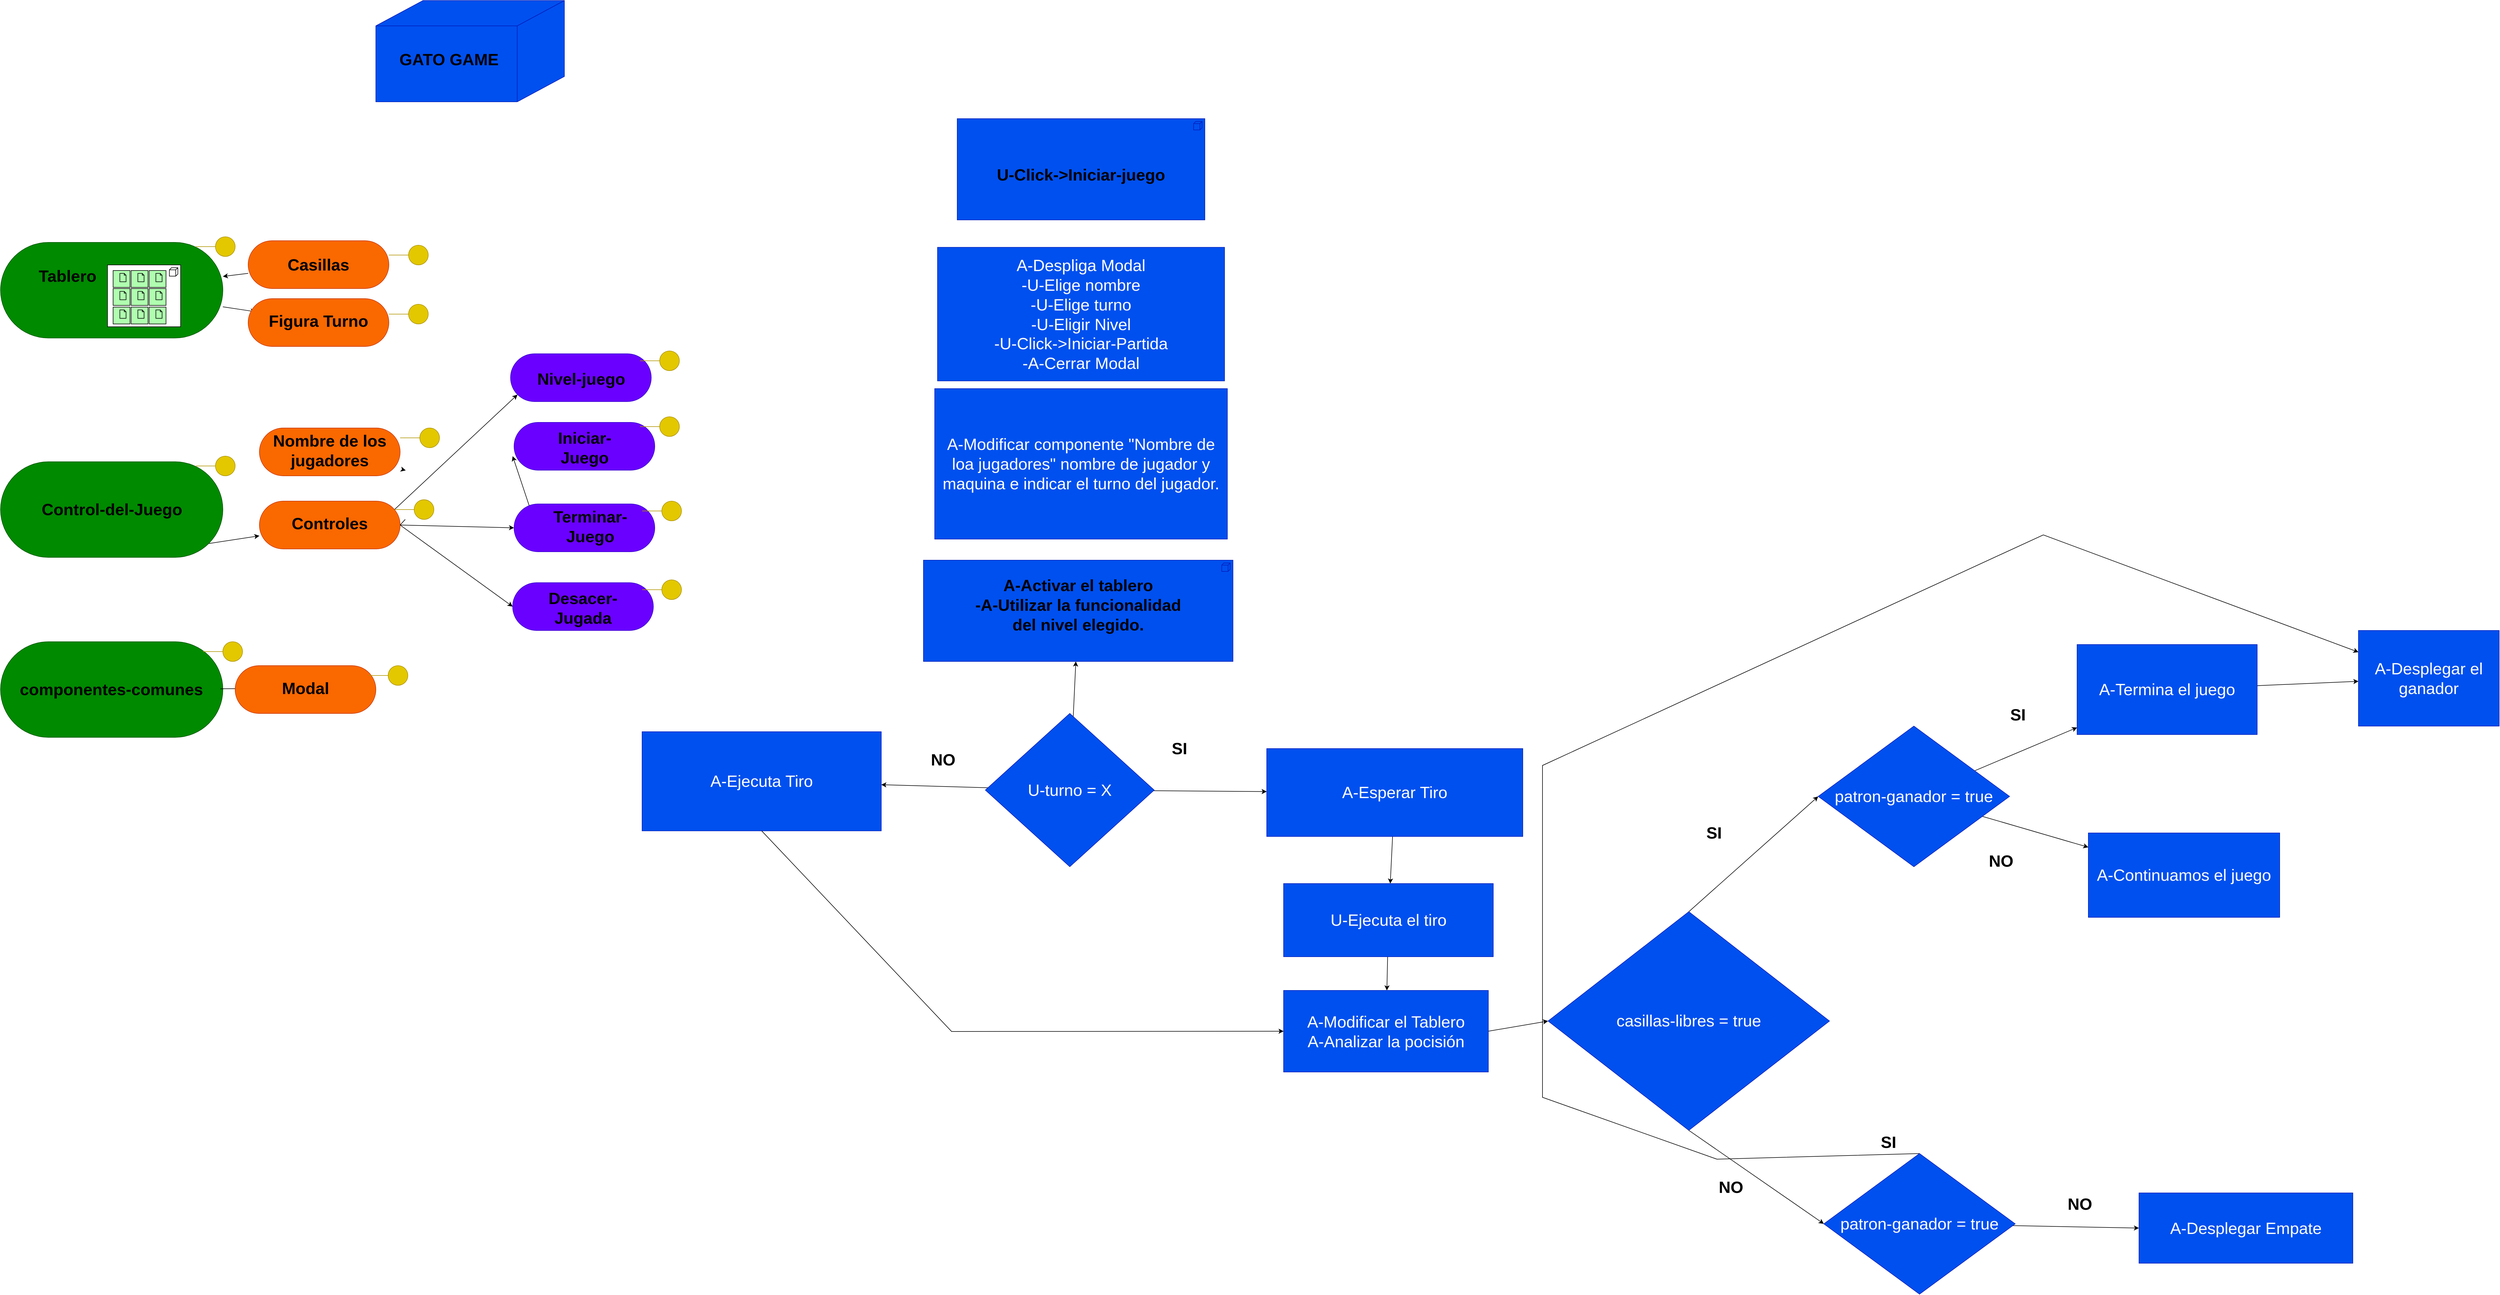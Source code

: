 <mxfile version="20.8.16" type="device"><diagram name="Page-1" id="kpZMhV1ErRYoOqimjvhs"><mxGraphModel dx="6760" dy="3650" grid="1" gridSize="10" guides="1" tooltips="1" connect="1" arrows="1" fold="1" page="1" pageScale="1" pageWidth="850" pageHeight="1100" math="0" shadow="0"><root><mxCell id="0"/><mxCell id="1" parent="0"/><mxCell id="Q_qneyo2_AJ4luZpvUrM-1" value="" style="html=1;outlineConnect=0;whiteSpace=wrap;fillColor=#0050ef;shape=mxgraph.archimate3.node;fontColor=#ffffff;strokeColor=#001DBC;" vertex="1" parent="1"><mxGeometry x="696.88" y="70" width="335" height="180" as="geometry"/></mxCell><mxCell id="Q_qneyo2_AJ4luZpvUrM-2" value="&lt;b&gt;GATO GAME&lt;/b&gt;" style="text;html=1;strokeColor=none;fillColor=none;align=center;verticalAlign=middle;whiteSpace=wrap;rounded=0;fontSize=29;" vertex="1" parent="1"><mxGeometry x="706.88" y="130" width="240" height="90" as="geometry"/></mxCell><mxCell id="Q_qneyo2_AJ4luZpvUrM-47" value="" style="edgeStyle=none;rounded=0;orthogonalLoop=1;jettySize=auto;html=1;fontSize=29;" edge="1" parent="1" source="Q_qneyo2_AJ4luZpvUrM-3" target="Q_qneyo2_AJ4luZpvUrM-28"><mxGeometry relative="1" as="geometry"/></mxCell><mxCell id="Q_qneyo2_AJ4luZpvUrM-3" value="" style="html=1;outlineConnect=0;whiteSpace=wrap;fillColor=#008a00;shape=mxgraph.archimate3.service;fontSize=29;fontColor=#ffffff;strokeColor=#005700;" vertex="1" parent="1"><mxGeometry x="30" y="500" width="395" height="170" as="geometry"/></mxCell><mxCell id="Q_qneyo2_AJ4luZpvUrM-4" value="&lt;b&gt;Tablero&lt;/b&gt;" style="text;html=1;strokeColor=none;fillColor=none;align=center;verticalAlign=middle;whiteSpace=wrap;rounded=0;fontSize=29;" vertex="1" parent="1"><mxGeometry x="60" y="520" width="177.5" height="80" as="geometry"/></mxCell><mxCell id="Q_qneyo2_AJ4luZpvUrM-5" value="" style="html=1;outlineConnect=0;whiteSpace=wrap;shape=mxgraph.archimate3.application;appType=node;archiType=square;fontSize=29;" vertex="1" parent="1"><mxGeometry x="220" y="540" width="130" height="110" as="geometry"/></mxCell><mxCell id="Q_qneyo2_AJ4luZpvUrM-6" value="" style="html=1;outlineConnect=0;whiteSpace=wrap;fillColor=#AFFFAF;shape=mxgraph.archimate3.application;appType=artifact;archiType=square;fontSize=29;" vertex="1" parent="1"><mxGeometry x="230" y="550" width="30" height="30" as="geometry"/></mxCell><mxCell id="Q_qneyo2_AJ4luZpvUrM-7" value="" style="html=1;outlineConnect=0;whiteSpace=wrap;fillColor=#AFFFAF;shape=mxgraph.archimate3.application;appType=artifact;archiType=square;fontSize=29;" vertex="1" parent="1"><mxGeometry x="262" y="550" width="30" height="30" as="geometry"/></mxCell><mxCell id="Q_qneyo2_AJ4luZpvUrM-8" value="" style="html=1;outlineConnect=0;whiteSpace=wrap;fillColor=#AFFFAF;shape=mxgraph.archimate3.application;appType=artifact;archiType=square;fontSize=29;" vertex="1" parent="1"><mxGeometry x="294" y="550" width="30" height="30" as="geometry"/></mxCell><mxCell id="Q_qneyo2_AJ4luZpvUrM-9" value="" style="html=1;outlineConnect=0;whiteSpace=wrap;fillColor=#AFFFAF;shape=mxgraph.archimate3.application;appType=artifact;archiType=square;fontSize=29;" vertex="1" parent="1"><mxGeometry x="230" y="582" width="30" height="30" as="geometry"/></mxCell><mxCell id="Q_qneyo2_AJ4luZpvUrM-10" value="" style="html=1;outlineConnect=0;whiteSpace=wrap;fillColor=#AFFFAF;shape=mxgraph.archimate3.application;appType=artifact;archiType=square;fontSize=29;" vertex="1" parent="1"><mxGeometry x="262" y="582" width="30" height="30" as="geometry"/></mxCell><mxCell id="Q_qneyo2_AJ4luZpvUrM-11" value="" style="html=1;outlineConnect=0;whiteSpace=wrap;fillColor=#AFFFAF;shape=mxgraph.archimate3.application;appType=artifact;archiType=square;fontSize=29;" vertex="1" parent="1"><mxGeometry x="294" y="582" width="30" height="30" as="geometry"/></mxCell><mxCell id="Q_qneyo2_AJ4luZpvUrM-12" value="" style="html=1;outlineConnect=0;whiteSpace=wrap;fillColor=#AFFFAF;shape=mxgraph.archimate3.application;appType=artifact;archiType=square;fontSize=29;" vertex="1" parent="1"><mxGeometry x="230" y="615" width="30" height="30" as="geometry"/></mxCell><mxCell id="Q_qneyo2_AJ4luZpvUrM-13" value="" style="html=1;outlineConnect=0;whiteSpace=wrap;fillColor=#AFFFAF;shape=mxgraph.archimate3.application;appType=artifact;archiType=square;fontSize=29;" vertex="1" parent="1"><mxGeometry x="262" y="615" width="30" height="30" as="geometry"/></mxCell><mxCell id="Q_qneyo2_AJ4luZpvUrM-14" value="" style="html=1;outlineConnect=0;whiteSpace=wrap;fillColor=#AFFFAF;shape=mxgraph.archimate3.application;appType=artifact;archiType=square;fontSize=29;" vertex="1" parent="1"><mxGeometry x="294" y="615" width="30" height="30" as="geometry"/></mxCell><mxCell id="Q_qneyo2_AJ4luZpvUrM-42" style="edgeStyle=none;rounded=0;orthogonalLoop=1;jettySize=auto;html=1;exitX=0;exitY=0;exitDx=370.35;exitDy=24.65;exitPerimeter=0;fontSize=29;startArrow=none;" edge="1" parent="1" source="Q_qneyo2_AJ4luZpvUrM-56" target="Q_qneyo2_AJ4luZpvUrM-19"><mxGeometry relative="1" as="geometry"/></mxCell><mxCell id="Q_qneyo2_AJ4luZpvUrM-43" style="edgeStyle=none;rounded=0;orthogonalLoop=1;jettySize=auto;html=1;exitX=0;exitY=0;exitDx=370.35;exitDy=145.35;exitPerimeter=0;fontSize=29;" edge="1" parent="1" source="Q_qneyo2_AJ4luZpvUrM-15" target="Q_qneyo2_AJ4luZpvUrM-23"><mxGeometry relative="1" as="geometry"/></mxCell><mxCell id="Q_qneyo2_AJ4luZpvUrM-15" value="" style="html=1;outlineConnect=0;whiteSpace=wrap;fillColor=#008a00;shape=mxgraph.archimate3.service;fontSize=29;fontColor=#ffffff;strokeColor=#005700;" vertex="1" parent="1"><mxGeometry x="30" y="890" width="395" height="170" as="geometry"/></mxCell><mxCell id="Q_qneyo2_AJ4luZpvUrM-16" value="&lt;b&gt;Control-del-Juego&lt;/b&gt;" style="text;html=1;strokeColor=none;fillColor=none;align=center;verticalAlign=middle;whiteSpace=wrap;rounded=0;fontSize=29;" vertex="1" parent="1"><mxGeometry x="73.75" y="925" width="307.5" height="100" as="geometry"/></mxCell><mxCell id="Q_qneyo2_AJ4luZpvUrM-18" value="" style="html=1;outlineConnect=0;whiteSpace=wrap;fillColor=#fa6800;shape=mxgraph.archimate3.service;fontSize=29;fontColor=#000000;strokeColor=#C73500;" vertex="1" parent="1"><mxGeometry x="490" y="830" width="250" height="85" as="geometry"/></mxCell><mxCell id="Q_qneyo2_AJ4luZpvUrM-65" style="edgeStyle=none;rounded=0;orthogonalLoop=1;jettySize=auto;html=1;exitX=0;exitY=0.5;exitDx=0;exitDy=0;entryX=0;entryY=0;entryDx=12.325;entryDy=72.675;entryPerimeter=0;fontSize=29;exitPerimeter=0;" edge="1" parent="1" source="Q_qneyo2_AJ4luZpvUrM-52" target="Q_qneyo2_AJ4luZpvUrM-62"><mxGeometry relative="1" as="geometry"/></mxCell><mxCell id="Q_qneyo2_AJ4luZpvUrM-19" value="&lt;b&gt;Nombre de los jugadores&lt;/b&gt;" style="text;html=1;strokeColor=none;fillColor=none;align=center;verticalAlign=middle;whiteSpace=wrap;rounded=0;fontSize=29;" vertex="1" parent="1"><mxGeometry x="480" y="830" width="270" height="80" as="geometry"/></mxCell><mxCell id="Q_qneyo2_AJ4luZpvUrM-39" style="edgeStyle=none;rounded=0;orthogonalLoop=1;jettySize=auto;html=1;exitX=0;exitY=0;exitDx=250;exitDy=42.5;exitPerimeter=0;fontSize=29;startArrow=none;" edge="1" parent="1" source="Q_qneyo2_AJ4luZpvUrM-52"><mxGeometry relative="1" as="geometry"><mxPoint x="940" y="880" as="targetPoint"/></mxGeometry></mxCell><mxCell id="Q_qneyo2_AJ4luZpvUrM-40" style="edgeStyle=none;rounded=0;orthogonalLoop=1;jettySize=auto;html=1;exitX=0;exitY=0;exitDx=250;exitDy=42.5;exitPerimeter=0;entryX=0;entryY=0;entryDx=0;entryDy=42.5;entryPerimeter=0;fontSize=29;" edge="1" parent="1" source="Q_qneyo2_AJ4luZpvUrM-23" target="Q_qneyo2_AJ4luZpvUrM-33"><mxGeometry relative="1" as="geometry"/></mxCell><mxCell id="Q_qneyo2_AJ4luZpvUrM-41" style="edgeStyle=none;rounded=0;orthogonalLoop=1;jettySize=auto;html=1;exitX=0;exitY=0;exitDx=250;exitDy=42.5;exitPerimeter=0;entryX=0;entryY=0;entryDx=0;entryDy=42.5;entryPerimeter=0;fontSize=29;" edge="1" parent="1" source="Q_qneyo2_AJ4luZpvUrM-23" target="Q_qneyo2_AJ4luZpvUrM-37"><mxGeometry relative="1" as="geometry"/></mxCell><mxCell id="Q_qneyo2_AJ4luZpvUrM-23" value="" style="html=1;outlineConnect=0;whiteSpace=wrap;fillColor=#fa6800;shape=mxgraph.archimate3.service;fontSize=29;fontColor=#000000;strokeColor=#C73500;" vertex="1" parent="1"><mxGeometry x="490" y="960" width="250" height="85" as="geometry"/></mxCell><mxCell id="Q_qneyo2_AJ4luZpvUrM-24" value="&lt;b&gt;Controles&lt;/b&gt;" style="text;html=1;strokeColor=none;fillColor=none;align=center;verticalAlign=middle;whiteSpace=wrap;rounded=0;fontSize=29;" vertex="1" parent="1"><mxGeometry x="526.25" y="960" width="177.5" height="80" as="geometry"/></mxCell><mxCell id="Q_qneyo2_AJ4luZpvUrM-48" value="" style="edgeStyle=none;rounded=0;orthogonalLoop=1;jettySize=auto;html=1;fontSize=29;" edge="1" parent="1" source="Q_qneyo2_AJ4luZpvUrM-25" target="Q_qneyo2_AJ4luZpvUrM-3"><mxGeometry relative="1" as="geometry"/></mxCell><mxCell id="Q_qneyo2_AJ4luZpvUrM-25" value="" style="html=1;outlineConnect=0;whiteSpace=wrap;fillColor=#fa6800;shape=mxgraph.archimate3.service;fontSize=29;fontColor=#000000;strokeColor=#C73500;" vertex="1" parent="1"><mxGeometry x="470" y="497" width="250" height="85" as="geometry"/></mxCell><mxCell id="Q_qneyo2_AJ4luZpvUrM-26" value="" style="html=1;outlineConnect=0;whiteSpace=wrap;fillColor=#fa6800;shape=mxgraph.archimate3.service;fontSize=29;fontColor=#000000;strokeColor=#C73500;" vertex="1" parent="1"><mxGeometry x="470" y="600" width="250" height="85" as="geometry"/></mxCell><mxCell id="Q_qneyo2_AJ4luZpvUrM-27" value="&lt;b&gt;Casillas&lt;/b&gt;" style="text;html=1;strokeColor=none;fillColor=none;align=center;verticalAlign=middle;whiteSpace=wrap;rounded=0;fontSize=29;" vertex="1" parent="1"><mxGeometry x="506.25" y="500" width="177.5" height="80" as="geometry"/></mxCell><mxCell id="Q_qneyo2_AJ4luZpvUrM-28" value="&lt;b&gt;Figura Turno&lt;/b&gt;" style="text;html=1;strokeColor=none;fillColor=none;align=center;verticalAlign=middle;whiteSpace=wrap;rounded=0;fontSize=29;" vertex="1" parent="1"><mxGeometry x="483.13" y="600" width="223.75" height="80" as="geometry"/></mxCell><mxCell id="Q_qneyo2_AJ4luZpvUrM-29" value="" style="html=1;outlineConnect=0;whiteSpace=wrap;fillColor=#008a00;shape=mxgraph.archimate3.service;fontSize=29;fontColor=#ffffff;strokeColor=#005700;" vertex="1" parent="1"><mxGeometry x="30" y="1210" width="395" height="170" as="geometry"/></mxCell><mxCell id="Q_qneyo2_AJ4luZpvUrM-46" value="" style="edgeStyle=none;rounded=0;orthogonalLoop=1;jettySize=auto;html=1;fontSize=29;" edge="1" parent="1" source="Q_qneyo2_AJ4luZpvUrM-30" target="Q_qneyo2_AJ4luZpvUrM-32"><mxGeometry relative="1" as="geometry"/></mxCell><mxCell id="Q_qneyo2_AJ4luZpvUrM-30" value="&lt;b&gt;componentes-comunes&lt;/b&gt;" style="text;html=1;strokeColor=none;fillColor=none;align=center;verticalAlign=middle;whiteSpace=wrap;rounded=0;fontSize=29;" vertex="1" parent="1"><mxGeometry x="34.38" y="1245" width="386.25" height="100" as="geometry"/></mxCell><mxCell id="Q_qneyo2_AJ4luZpvUrM-31" value="" style="html=1;outlineConnect=0;whiteSpace=wrap;fillColor=#fa6800;shape=mxgraph.archimate3.service;fontSize=29;fontColor=#000000;strokeColor=#C73500;" vertex="1" parent="1"><mxGeometry x="446.88" y="1252.5" width="250" height="85" as="geometry"/></mxCell><mxCell id="Q_qneyo2_AJ4luZpvUrM-32" value="&lt;b&gt;Modal&lt;/b&gt;" style="text;html=1;strokeColor=none;fillColor=none;align=center;verticalAlign=middle;whiteSpace=wrap;rounded=0;fontSize=29;" vertex="1" parent="1"><mxGeometry x="483.13" y="1252.5" width="177.5" height="80" as="geometry"/></mxCell><mxCell id="Q_qneyo2_AJ4luZpvUrM-33" value="" style="html=1;outlineConnect=0;whiteSpace=wrap;fillColor=#6a00ff;shape=mxgraph.archimate3.service;fontSize=29;fontColor=#ffffff;strokeColor=#3700CC;" vertex="1" parent="1"><mxGeometry x="942.5" y="965" width="250" height="85" as="geometry"/></mxCell><mxCell id="Q_qneyo2_AJ4luZpvUrM-34" value="&lt;b&gt;Terminar-Juego&lt;/b&gt;" style="text;html=1;strokeColor=none;fillColor=none;align=center;verticalAlign=middle;whiteSpace=wrap;rounded=0;fontSize=29;" vertex="1" parent="1"><mxGeometry x="988.75" y="965" width="177.5" height="80" as="geometry"/></mxCell><mxCell id="Q_qneyo2_AJ4luZpvUrM-35" value="" style="html=1;outlineConnect=0;whiteSpace=wrap;fillColor=#6a00ff;shape=mxgraph.archimate3.service;fontSize=29;fontColor=#ffffff;strokeColor=#3700CC;" vertex="1" parent="1"><mxGeometry x="942.5" y="820" width="250" height="85" as="geometry"/></mxCell><mxCell id="Q_qneyo2_AJ4luZpvUrM-36" value="&lt;b&gt;Iniciar-Juego&lt;/b&gt;" style="text;html=1;strokeColor=none;fillColor=none;align=center;verticalAlign=middle;whiteSpace=wrap;rounded=0;fontSize=29;" vertex="1" parent="1"><mxGeometry x="978.75" y="825" width="177.5" height="80" as="geometry"/></mxCell><mxCell id="Q_qneyo2_AJ4luZpvUrM-37" value="" style="html=1;outlineConnect=0;whiteSpace=wrap;fillColor=#6a00ff;shape=mxgraph.archimate3.service;fontSize=29;fontColor=#ffffff;strokeColor=#3700CC;" vertex="1" parent="1"><mxGeometry x="940" y="1105" width="250" height="85" as="geometry"/></mxCell><mxCell id="Q_qneyo2_AJ4luZpvUrM-38" value="&lt;b&gt;Desacer-Jugada&lt;/b&gt;" style="text;html=1;strokeColor=none;fillColor=none;align=center;verticalAlign=middle;whiteSpace=wrap;rounded=0;fontSize=29;" vertex="1" parent="1"><mxGeometry x="976.25" y="1110" width="177.5" height="80" as="geometry"/></mxCell><mxCell id="Q_qneyo2_AJ4luZpvUrM-49" value="" style="html=1;outlineConnect=0;whiteSpace=wrap;fillColor=#e3c800;shape=mxgraph.archimate3.interface;fontSize=29;fontColor=#000000;strokeColor=#B09500;" vertex="1" parent="1"><mxGeometry x="720" y="505" width="70" height="35" as="geometry"/></mxCell><mxCell id="Q_qneyo2_AJ4luZpvUrM-50" value="" style="html=1;outlineConnect=0;whiteSpace=wrap;fillColor=#e3c800;shape=mxgraph.archimate3.interface;fontSize=29;fontColor=#000000;strokeColor=#B09500;" vertex="1" parent="1"><mxGeometry x="720" y="610" width="70" height="35" as="geometry"/></mxCell><mxCell id="Q_qneyo2_AJ4luZpvUrM-51" value="" style="html=1;outlineConnect=0;whiteSpace=wrap;fillColor=#e3c800;shape=mxgraph.archimate3.interface;fontSize=29;fontColor=#000000;strokeColor=#B09500;" vertex="1" parent="1"><mxGeometry x="740" y="830" width="70" height="35" as="geometry"/></mxCell><mxCell id="Q_qneyo2_AJ4luZpvUrM-53" value="" style="edgeStyle=none;rounded=0;orthogonalLoop=1;jettySize=auto;html=1;exitX=0;exitY=0;exitDx=250;exitDy=42.5;exitPerimeter=0;fontSize=29;endArrow=none;" edge="1" parent="1" source="Q_qneyo2_AJ4luZpvUrM-23" target="Q_qneyo2_AJ4luZpvUrM-52"><mxGeometry relative="1" as="geometry"><mxPoint x="940" y="880" as="targetPoint"/><mxPoint x="740" y="1002.5" as="sourcePoint"/></mxGeometry></mxCell><mxCell id="Q_qneyo2_AJ4luZpvUrM-52" value="" style="html=1;outlineConnect=0;whiteSpace=wrap;fillColor=#e3c800;shape=mxgraph.archimate3.interface;fontSize=29;fontColor=#000000;strokeColor=#B09500;" vertex="1" parent="1"><mxGeometry x="730" y="957.5" width="70" height="35" as="geometry"/></mxCell><mxCell id="Q_qneyo2_AJ4luZpvUrM-54" value="" style="html=1;outlineConnect=0;whiteSpace=wrap;fillColor=#e3c800;shape=mxgraph.archimate3.interface;fontSize=29;fontColor=#000000;strokeColor=#B09500;" vertex="1" parent="1"><mxGeometry x="683.75" y="1252.5" width="70" height="35" as="geometry"/></mxCell><mxCell id="Q_qneyo2_AJ4luZpvUrM-55" value="" style="html=1;outlineConnect=0;whiteSpace=wrap;fillColor=#e3c800;shape=mxgraph.archimate3.interface;fontSize=29;fontColor=#000000;strokeColor=#B09500;" vertex="1" parent="1"><mxGeometry x="376.88" y="490" width="70" height="35" as="geometry"/></mxCell><mxCell id="Q_qneyo2_AJ4luZpvUrM-57" value="" style="edgeStyle=none;rounded=0;orthogonalLoop=1;jettySize=auto;html=1;exitX=0;exitY=0;exitDx=370.35;exitDy=24.65;exitPerimeter=0;fontSize=29;endArrow=none;" edge="1" parent="1" source="Q_qneyo2_AJ4luZpvUrM-15" target="Q_qneyo2_AJ4luZpvUrM-56"><mxGeometry relative="1" as="geometry"><mxPoint x="400.35" y="914.65" as="sourcePoint"/><mxPoint x="480" y="898.082" as="targetPoint"/></mxGeometry></mxCell><mxCell id="Q_qneyo2_AJ4luZpvUrM-56" value="" style="html=1;outlineConnect=0;whiteSpace=wrap;fillColor=#e3c800;shape=mxgraph.archimate3.interface;fontSize=29;fontColor=#000000;strokeColor=#B09500;" vertex="1" parent="1"><mxGeometry x="376.88" y="880" width="70" height="35" as="geometry"/></mxCell><mxCell id="Q_qneyo2_AJ4luZpvUrM-58" value="" style="html=1;outlineConnect=0;whiteSpace=wrap;fillColor=#e3c800;shape=mxgraph.archimate3.interface;fontSize=29;fontColor=#000000;strokeColor=#B09500;" vertex="1" parent="1"><mxGeometry x="390" y="1210" width="70" height="35" as="geometry"/></mxCell><mxCell id="Q_qneyo2_AJ4luZpvUrM-59" value="" style="html=1;outlineConnect=0;whiteSpace=wrap;fillColor=#e3c800;shape=mxgraph.archimate3.interface;fontSize=29;fontColor=#000000;strokeColor=#B09500;" vertex="1" parent="1"><mxGeometry x="1166.25" y="810" width="70" height="35" as="geometry"/></mxCell><mxCell id="Q_qneyo2_AJ4luZpvUrM-60" value="" style="html=1;outlineConnect=0;whiteSpace=wrap;fillColor=#e3c800;shape=mxgraph.archimate3.interface;fontSize=29;fontColor=#000000;strokeColor=#B09500;" vertex="1" parent="1"><mxGeometry x="1170" y="960" width="70" height="35" as="geometry"/></mxCell><mxCell id="Q_qneyo2_AJ4luZpvUrM-61" value="" style="html=1;outlineConnect=0;whiteSpace=wrap;fillColor=#e3c800;shape=mxgraph.archimate3.interface;fontSize=29;fontColor=#000000;strokeColor=#B09500;" vertex="1" parent="1"><mxGeometry x="1170" y="1100" width="70" height="35" as="geometry"/></mxCell><mxCell id="Q_qneyo2_AJ4luZpvUrM-62" value="" style="html=1;outlineConnect=0;whiteSpace=wrap;fillColor=#6a00ff;shape=mxgraph.archimate3.service;fontSize=29;fontColor=#ffffff;strokeColor=#3700CC;" vertex="1" parent="1"><mxGeometry x="936.25" y="698" width="250" height="85" as="geometry"/></mxCell><mxCell id="Q_qneyo2_AJ4luZpvUrM-63" value="&lt;b&gt;Nivel-juego&lt;/b&gt;" style="text;html=1;strokeColor=none;fillColor=none;align=center;verticalAlign=middle;whiteSpace=wrap;rounded=0;fontSize=29;" vertex="1" parent="1"><mxGeometry x="972.5" y="703" width="177.5" height="80" as="geometry"/></mxCell><mxCell id="Q_qneyo2_AJ4luZpvUrM-64" value="" style="html=1;outlineConnect=0;whiteSpace=wrap;fillColor=#e3c800;shape=mxgraph.archimate3.interface;fontSize=29;fontColor=#000000;strokeColor=#B09500;" vertex="1" parent="1"><mxGeometry x="1166.25" y="693" width="70" height="35" as="geometry"/></mxCell><mxCell id="Q_qneyo2_AJ4luZpvUrM-66" value="" style="html=1;outlineConnect=0;whiteSpace=wrap;fillColor=#0050ef;shape=mxgraph.archimate3.application;appType=node;archiType=square;fontSize=29;fontColor=#ffffff;strokeColor=#001DBC;" vertex="1" parent="1"><mxGeometry x="1730" y="280" width="440" height="180" as="geometry"/></mxCell><mxCell id="Q_qneyo2_AJ4luZpvUrM-67" value="&lt;b&gt;U-Click-&amp;gt;Iniciar-juego&lt;/b&gt;" style="text;html=1;strokeColor=none;fillColor=none;align=center;verticalAlign=middle;whiteSpace=wrap;rounded=0;fontSize=29;" vertex="1" parent="1"><mxGeometry x="1795" y="340" width="310" height="80" as="geometry"/></mxCell><mxCell id="Q_qneyo2_AJ4luZpvUrM-68" value="A-Despliga Modal&lt;br&gt;-U-Elige nombre&lt;br&gt;-U-Elige turno&lt;br&gt;-U-Eligir Nivel&lt;br&gt;-U-Click-&amp;gt;Iniciar-Partida&lt;br&gt;-A-Cerrar Modal" style="whiteSpace=wrap;html=1;fontSize=29;fillColor=#0050ef;strokeColor=#001DBC;fontColor=#ffffff;" vertex="1" parent="1"><mxGeometry x="1695" y="508.75" width="510" height="237.5" as="geometry"/></mxCell><mxCell id="Q_qneyo2_AJ4luZpvUrM-69" value="A-Modificar componente &quot;Nombre de loa jugadores&quot; nombre de jugador y maquina e indicar el turno del jugador." style="whiteSpace=wrap;html=1;fontSize=29;fillColor=#0050ef;strokeColor=#001DBC;fontColor=#ffffff;" vertex="1" parent="1"><mxGeometry x="1690" y="760" width="520" height="267.5" as="geometry"/></mxCell><mxCell id="Q_qneyo2_AJ4luZpvUrM-70" value="" style="html=1;outlineConnect=0;whiteSpace=wrap;fillColor=#0050ef;shape=mxgraph.archimate3.application;appType=node;archiType=square;fontSize=29;fontColor=#ffffff;strokeColor=#001DBC;" vertex="1" parent="1"><mxGeometry x="1670" y="1065" width="550" height="180" as="geometry"/></mxCell><mxCell id="Q_qneyo2_AJ4luZpvUrM-71" value="&lt;b&gt;A-Activar el tablero&lt;br&gt;-A-Utilizar la funcionalidad del nivel elegido.&lt;br&gt;&lt;/b&gt;" style="text;html=1;strokeColor=none;fillColor=none;align=center;verticalAlign=middle;whiteSpace=wrap;rounded=0;fontSize=29;" vertex="1" parent="1"><mxGeometry x="1760" y="1100" width="370" height="90" as="geometry"/></mxCell><mxCell id="Q_qneyo2_AJ4luZpvUrM-74" value="" style="edgeStyle=none;rounded=0;orthogonalLoop=1;jettySize=auto;html=1;fontSize=29;" edge="1" parent="1" source="Q_qneyo2_AJ4luZpvUrM-72" target="Q_qneyo2_AJ4luZpvUrM-73"><mxGeometry relative="1" as="geometry"/></mxCell><mxCell id="Q_qneyo2_AJ4luZpvUrM-76" value="" style="edgeStyle=none;rounded=0;orthogonalLoop=1;jettySize=auto;html=1;fontSize=29;" edge="1" parent="1" source="Q_qneyo2_AJ4luZpvUrM-72" target="Q_qneyo2_AJ4luZpvUrM-75"><mxGeometry relative="1" as="geometry"/></mxCell><mxCell id="Q_qneyo2_AJ4luZpvUrM-79" value="" style="edgeStyle=none;rounded=0;orthogonalLoop=1;jettySize=auto;html=1;fontSize=29;" edge="1" parent="1" source="Q_qneyo2_AJ4luZpvUrM-72" target="Q_qneyo2_AJ4luZpvUrM-70"><mxGeometry relative="1" as="geometry"/></mxCell><mxCell id="Q_qneyo2_AJ4luZpvUrM-72" value="U-turno = X" style="rhombus;whiteSpace=wrap;html=1;fontSize=29;fillColor=#0050ef;strokeColor=#001DBC;fontColor=#ffffff;" vertex="1" parent="1"><mxGeometry x="1780" y="1337.5" width="300" height="272.5" as="geometry"/></mxCell><mxCell id="Q_qneyo2_AJ4luZpvUrM-81" value="" style="edgeStyle=none;rounded=0;orthogonalLoop=1;jettySize=auto;html=1;fontSize=29;" edge="1" parent="1" source="Q_qneyo2_AJ4luZpvUrM-73" target="Q_qneyo2_AJ4luZpvUrM-80"><mxGeometry relative="1" as="geometry"/></mxCell><mxCell id="Q_qneyo2_AJ4luZpvUrM-73" value="A-Esperar Tiro" style="whiteSpace=wrap;html=1;fontSize=29;fillColor=#0050ef;strokeColor=#001DBC;fontColor=#ffffff;" vertex="1" parent="1"><mxGeometry x="2280" y="1400" width="455" height="156.25" as="geometry"/></mxCell><mxCell id="Q_qneyo2_AJ4luZpvUrM-75" value="A-Ejecuta Tiro" style="whiteSpace=wrap;html=1;fontSize=29;fillColor=#0050ef;strokeColor=#001DBC;fontColor=#ffffff;" vertex="1" parent="1"><mxGeometry x="1170" y="1370" width="425" height="176.25" as="geometry"/></mxCell><mxCell id="Q_qneyo2_AJ4luZpvUrM-77" value="&lt;b&gt;NO&lt;/b&gt;" style="text;html=1;strokeColor=none;fillColor=none;align=center;verticalAlign=middle;whiteSpace=wrap;rounded=0;fontSize=29;" vertex="1" parent="1"><mxGeometry x="1550" y="1380" width="310" height="80" as="geometry"/></mxCell><mxCell id="Q_qneyo2_AJ4luZpvUrM-78" value="&lt;b&gt;SI&lt;/b&gt;" style="text;html=1;strokeColor=none;fillColor=none;align=center;verticalAlign=middle;whiteSpace=wrap;rounded=0;fontSize=29;" vertex="1" parent="1"><mxGeometry x="1970" y="1360" width="310" height="80" as="geometry"/></mxCell><mxCell id="Q_qneyo2_AJ4luZpvUrM-83" value="" style="edgeStyle=none;rounded=0;orthogonalLoop=1;jettySize=auto;html=1;fontSize=29;" edge="1" parent="1" source="Q_qneyo2_AJ4luZpvUrM-80" target="Q_qneyo2_AJ4luZpvUrM-82"><mxGeometry relative="1" as="geometry"/></mxCell><mxCell id="Q_qneyo2_AJ4luZpvUrM-80" value="U-Ejecuta el tiro" style="whiteSpace=wrap;html=1;fontSize=29;fillColor=#0050ef;strokeColor=#001DBC;fontColor=#ffffff;" vertex="1" parent="1"><mxGeometry x="2310" y="1640" width="372.5" height="130" as="geometry"/></mxCell><mxCell id="Q_qneyo2_AJ4luZpvUrM-105" style="edgeStyle=none;rounded=0;orthogonalLoop=1;jettySize=auto;html=1;exitX=1;exitY=0.5;exitDx=0;exitDy=0;entryX=0;entryY=0.5;entryDx=0;entryDy=0;fontSize=29;" edge="1" parent="1" source="Q_qneyo2_AJ4luZpvUrM-82" target="Q_qneyo2_AJ4luZpvUrM-84"><mxGeometry relative="1" as="geometry"/></mxCell><mxCell id="Q_qneyo2_AJ4luZpvUrM-82" value="A-Modificar el Tablero&lt;br&gt;A-Analizar la pocisión" style="whiteSpace=wrap;html=1;fontSize=29;fillColor=#0050ef;strokeColor=#001DBC;fontColor=#ffffff;" vertex="1" parent="1"><mxGeometry x="2310" y="1830" width="363.75" height="145" as="geometry"/></mxCell><mxCell id="Q_qneyo2_AJ4luZpvUrM-87" style="edgeStyle=none;rounded=0;orthogonalLoop=1;jettySize=auto;html=1;exitX=0.5;exitY=0;exitDx=0;exitDy=0;entryX=0;entryY=0.5;entryDx=0;entryDy=0;fontSize=29;" edge="1" parent="1" source="Q_qneyo2_AJ4luZpvUrM-84" target="Q_qneyo2_AJ4luZpvUrM-85"><mxGeometry relative="1" as="geometry"/></mxCell><mxCell id="Q_qneyo2_AJ4luZpvUrM-88" style="edgeStyle=none;rounded=0;orthogonalLoop=1;jettySize=auto;html=1;exitX=0.5;exitY=1;exitDx=0;exitDy=0;entryX=0;entryY=0.5;entryDx=0;entryDy=0;fontSize=29;" edge="1" parent="1" source="Q_qneyo2_AJ4luZpvUrM-84" target="Q_qneyo2_AJ4luZpvUrM-86"><mxGeometry relative="1" as="geometry"/></mxCell><mxCell id="Q_qneyo2_AJ4luZpvUrM-84" value="casillas-libres = true" style="rhombus;whiteSpace=wrap;html=1;fontSize=29;fillColor=#0050ef;strokeColor=#001DBC;fontColor=#ffffff;" vertex="1" parent="1"><mxGeometry x="2780" y="1690" width="500" height="388.75" as="geometry"/></mxCell><mxCell id="Q_qneyo2_AJ4luZpvUrM-92" value="" style="edgeStyle=none;rounded=0;orthogonalLoop=1;jettySize=auto;html=1;fontSize=29;" edge="1" parent="1" source="Q_qneyo2_AJ4luZpvUrM-85" target="Q_qneyo2_AJ4luZpvUrM-91"><mxGeometry relative="1" as="geometry"/></mxCell><mxCell id="Q_qneyo2_AJ4luZpvUrM-94" value="" style="edgeStyle=none;rounded=0;orthogonalLoop=1;jettySize=auto;html=1;fontSize=29;" edge="1" parent="1" source="Q_qneyo2_AJ4luZpvUrM-85" target="Q_qneyo2_AJ4luZpvUrM-93"><mxGeometry relative="1" as="geometry"/></mxCell><mxCell id="Q_qneyo2_AJ4luZpvUrM-85" value="patron-ganador = true" style="rhombus;whiteSpace=wrap;html=1;fontSize=29;fillColor=#0050ef;strokeColor=#001DBC;fontColor=#ffffff;" vertex="1" parent="1"><mxGeometry x="3260" y="1360" width="340" height="250" as="geometry"/></mxCell><mxCell id="Q_qneyo2_AJ4luZpvUrM-100" style="edgeStyle=none;rounded=0;orthogonalLoop=1;jettySize=auto;html=1;exitX=0.5;exitY=0;exitDx=0;exitDy=0;fontSize=29;" edge="1" parent="1" source="Q_qneyo2_AJ4luZpvUrM-86" target="Q_qneyo2_AJ4luZpvUrM-98"><mxGeometry relative="1" as="geometry"><Array as="points"><mxPoint x="3080" y="2130"/><mxPoint x="2770" y="2020"/><mxPoint x="2770" y="1430"/><mxPoint x="3660" y="1020"/></Array></mxGeometry></mxCell><mxCell id="Q_qneyo2_AJ4luZpvUrM-104" style="edgeStyle=none;rounded=0;orthogonalLoop=1;jettySize=auto;html=1;entryX=0;entryY=0.5;entryDx=0;entryDy=0;fontSize=29;" edge="1" parent="1" source="Q_qneyo2_AJ4luZpvUrM-86" target="Q_qneyo2_AJ4luZpvUrM-103"><mxGeometry relative="1" as="geometry"/></mxCell><mxCell id="Q_qneyo2_AJ4luZpvUrM-86" value="patron-ganador = true" style="rhombus;whiteSpace=wrap;html=1;fontSize=29;fillColor=#0050ef;strokeColor=#001DBC;fontColor=#ffffff;" vertex="1" parent="1"><mxGeometry x="3270" y="2120" width="340" height="250" as="geometry"/></mxCell><mxCell id="Q_qneyo2_AJ4luZpvUrM-89" value="&lt;b&gt;SI&lt;/b&gt;" style="text;html=1;strokeColor=none;fillColor=none;align=center;verticalAlign=middle;whiteSpace=wrap;rounded=0;fontSize=29;" vertex="1" parent="1"><mxGeometry x="2920" y="1510" width="310" height="80" as="geometry"/></mxCell><mxCell id="Q_qneyo2_AJ4luZpvUrM-90" value="&lt;b&gt;NO&lt;/b&gt;" style="text;html=1;strokeColor=none;fillColor=none;align=center;verticalAlign=middle;whiteSpace=wrap;rounded=0;fontSize=29;" vertex="1" parent="1"><mxGeometry x="2950" y="2140" width="310" height="80" as="geometry"/></mxCell><mxCell id="Q_qneyo2_AJ4luZpvUrM-91" value="A-Continuamos el juego" style="whiteSpace=wrap;html=1;fontSize=29;fillColor=#0050ef;strokeColor=#001DBC;fontColor=#ffffff;" vertex="1" parent="1"><mxGeometry x="3740" y="1550" width="340" height="150" as="geometry"/></mxCell><mxCell id="Q_qneyo2_AJ4luZpvUrM-99" value="" style="edgeStyle=none;rounded=0;orthogonalLoop=1;jettySize=auto;html=1;fontSize=29;" edge="1" parent="1" source="Q_qneyo2_AJ4luZpvUrM-93" target="Q_qneyo2_AJ4luZpvUrM-98"><mxGeometry relative="1" as="geometry"/></mxCell><mxCell id="Q_qneyo2_AJ4luZpvUrM-93" value="A-Termina el juego" style="whiteSpace=wrap;html=1;fontSize=29;fillColor=#0050ef;strokeColor=#001DBC;fontColor=#ffffff;" vertex="1" parent="1"><mxGeometry x="3720" y="1215" width="320" height="160" as="geometry"/></mxCell><mxCell id="Q_qneyo2_AJ4luZpvUrM-96" value="&lt;b&gt;SI&lt;/b&gt;" style="text;html=1;strokeColor=none;fillColor=none;align=center;verticalAlign=middle;whiteSpace=wrap;rounded=0;fontSize=29;" vertex="1" parent="1"><mxGeometry x="3460" y="1300" width="310" height="80" as="geometry"/></mxCell><mxCell id="Q_qneyo2_AJ4luZpvUrM-97" value="&lt;b&gt;NO&lt;/b&gt;" style="text;html=1;strokeColor=none;fillColor=none;align=center;verticalAlign=middle;whiteSpace=wrap;rounded=0;fontSize=29;" vertex="1" parent="1"><mxGeometry x="3430" y="1560" width="310" height="80" as="geometry"/></mxCell><mxCell id="Q_qneyo2_AJ4luZpvUrM-98" value="A-Desplegar el ganador" style="whiteSpace=wrap;html=1;fontSize=29;fillColor=#0050ef;strokeColor=#001DBC;fontColor=#ffffff;" vertex="1" parent="1"><mxGeometry x="4220" y="1190" width="250" height="170" as="geometry"/></mxCell><mxCell id="Q_qneyo2_AJ4luZpvUrM-101" value="&lt;b&gt;SI&lt;/b&gt;" style="text;html=1;strokeColor=none;fillColor=none;align=center;verticalAlign=middle;whiteSpace=wrap;rounded=0;fontSize=29;" vertex="1" parent="1"><mxGeometry x="3230" y="2060" width="310" height="80" as="geometry"/></mxCell><mxCell id="Q_qneyo2_AJ4luZpvUrM-103" value="A-Desplegar Empate" style="whiteSpace=wrap;html=1;fontSize=29;fillColor=#0050ef;strokeColor=#001DBC;fontColor=#ffffff;" vertex="1" parent="1"><mxGeometry x="3830" y="2190" width="380" height="125" as="geometry"/></mxCell><mxCell id="Q_qneyo2_AJ4luZpvUrM-108" value="&lt;b&gt;NO&lt;/b&gt;" style="text;html=1;strokeColor=none;fillColor=none;align=center;verticalAlign=middle;whiteSpace=wrap;rounded=0;fontSize=29;" vertex="1" parent="1"><mxGeometry x="3570" y="2170" width="310" height="80" as="geometry"/></mxCell><mxCell id="Q_qneyo2_AJ4luZpvUrM-110" style="edgeStyle=none;rounded=0;orthogonalLoop=1;jettySize=auto;html=1;exitX=0.5;exitY=1;exitDx=0;exitDy=0;entryX=0;entryY=0.5;entryDx=0;entryDy=0;fontSize=29;" edge="1" parent="1" source="Q_qneyo2_AJ4luZpvUrM-75" target="Q_qneyo2_AJ4luZpvUrM-82"><mxGeometry relative="1" as="geometry"><mxPoint x="1382.5" y="1546.25" as="sourcePoint"/><mxPoint x="2310" y="1902.5" as="targetPoint"/><Array as="points"><mxPoint x="1720" y="1903"/></Array></mxGeometry></mxCell></root></mxGraphModel></diagram></mxfile>